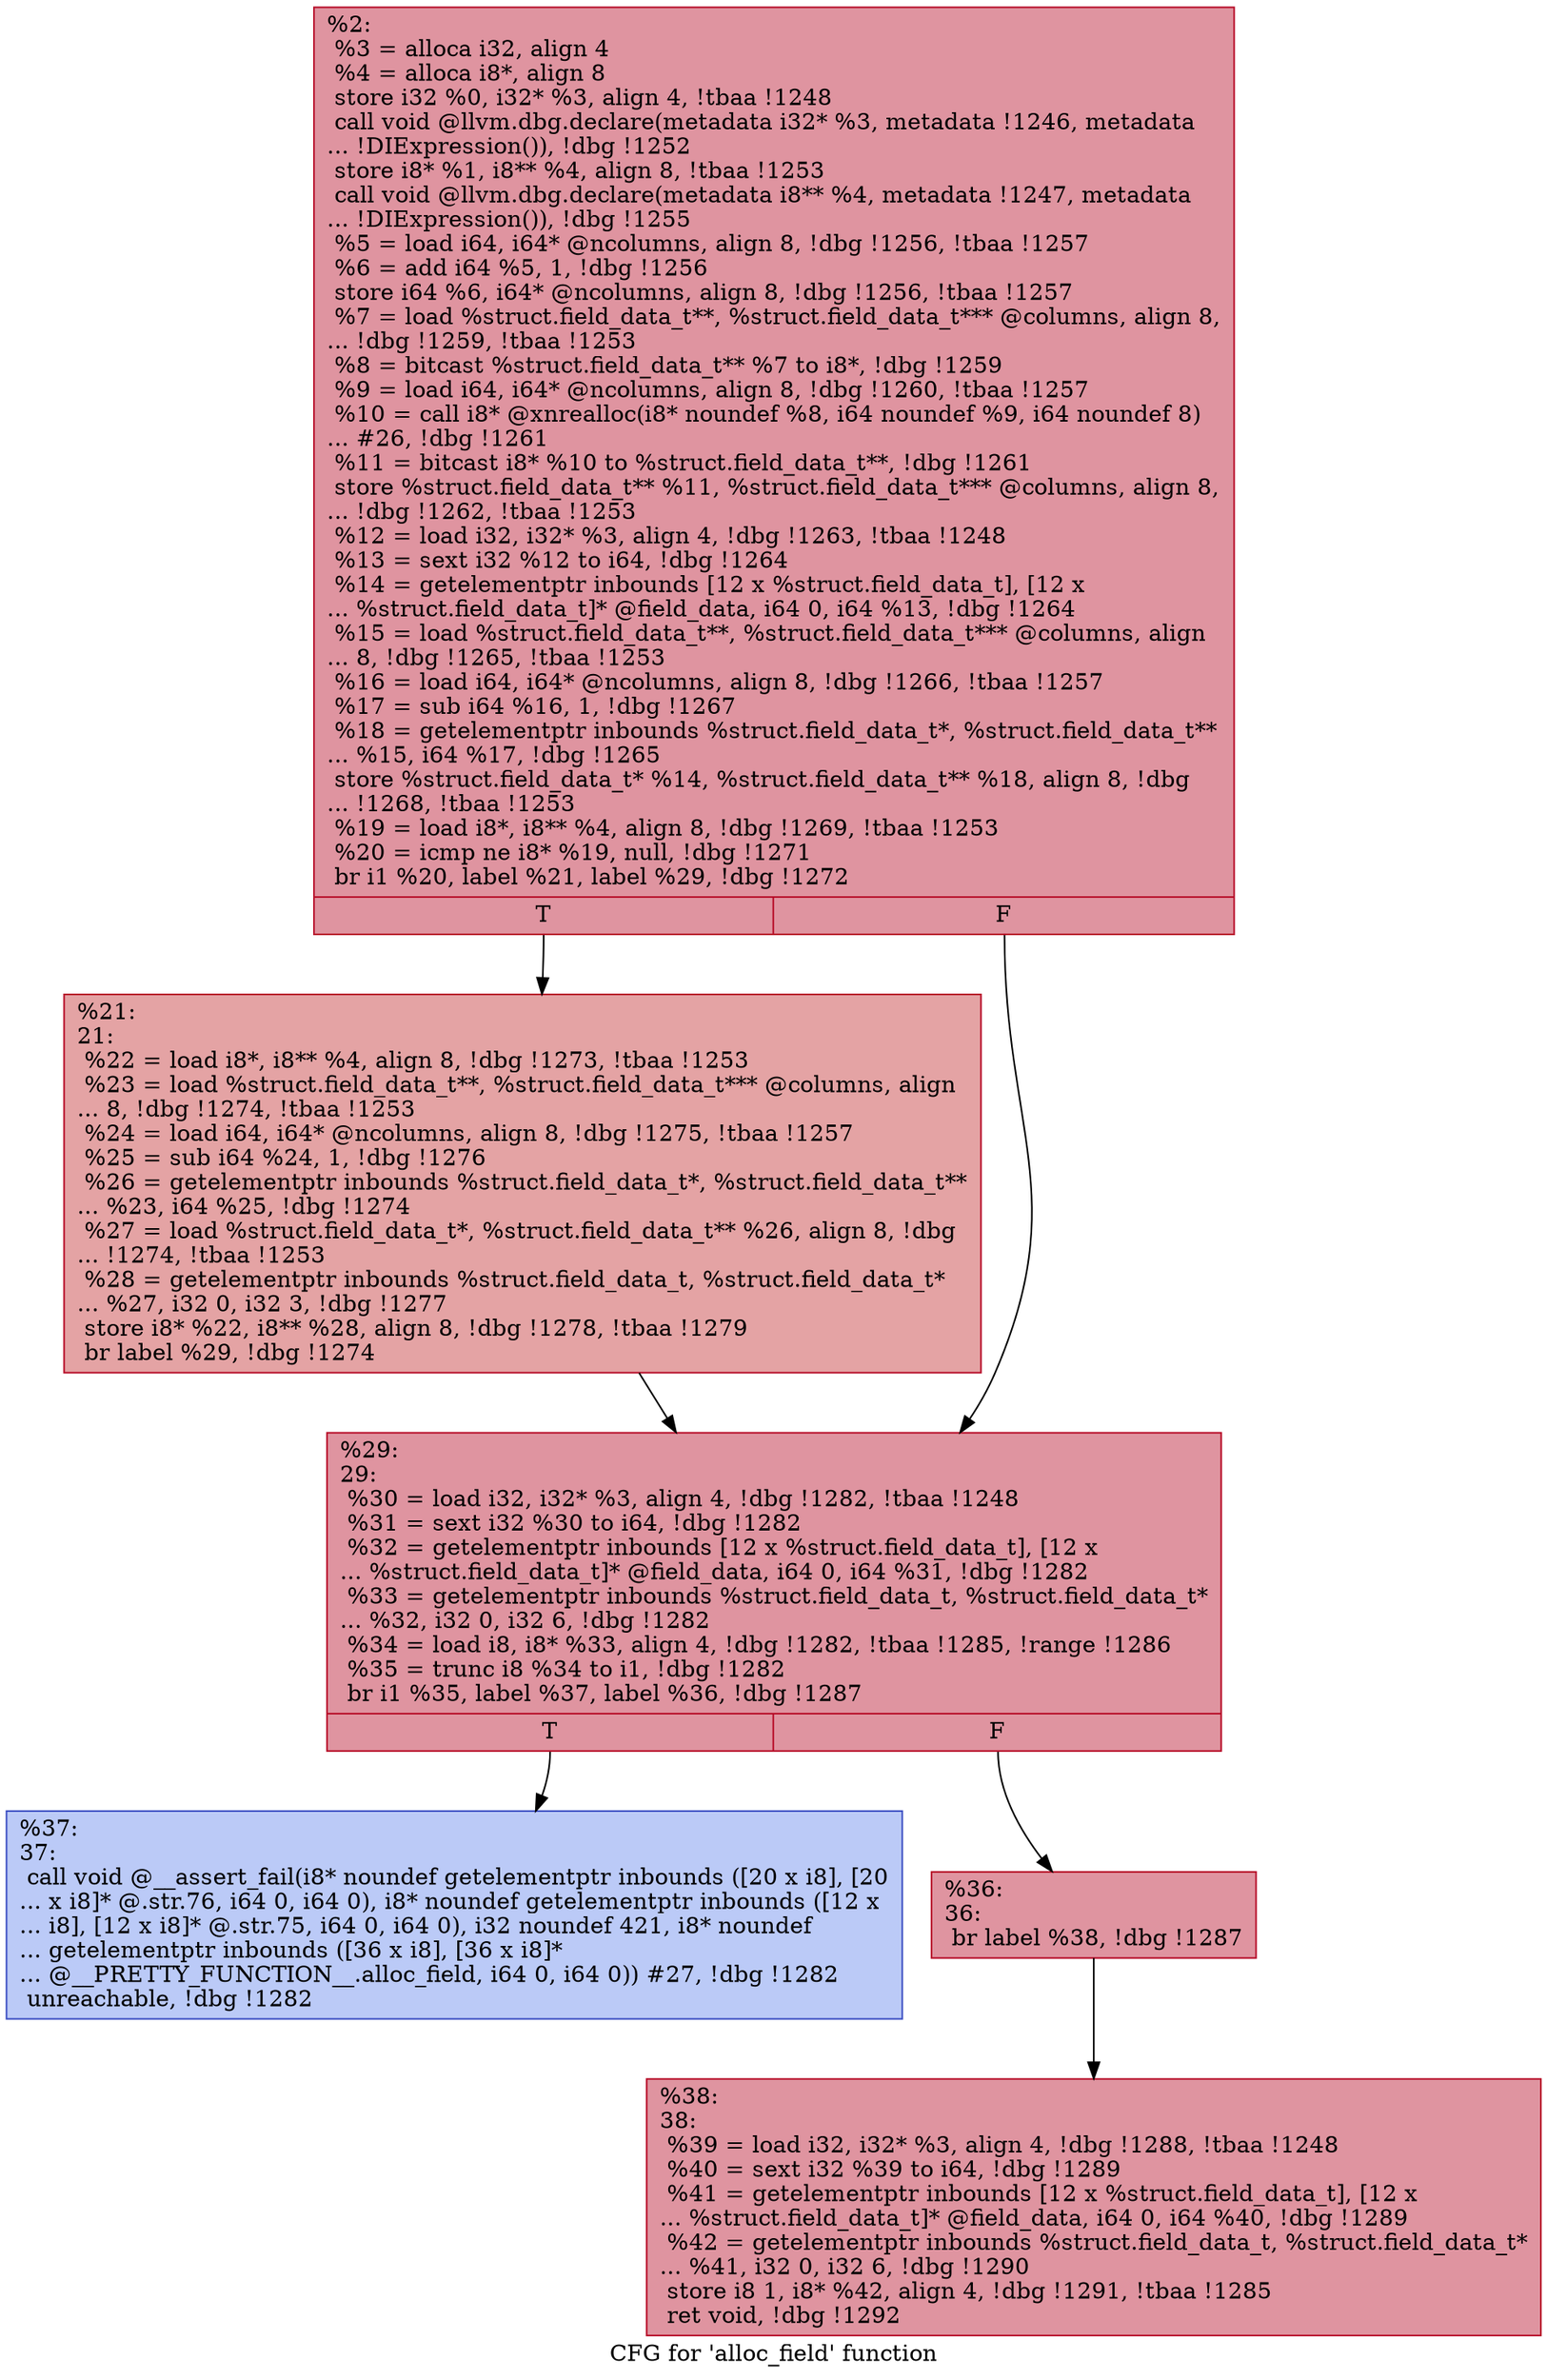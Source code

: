 digraph "CFG for 'alloc_field' function" {
	label="CFG for 'alloc_field' function";

	Node0x1143fb0 [shape=record,color="#b70d28ff", style=filled, fillcolor="#b70d2870",label="{%2:\l  %3 = alloca i32, align 4\l  %4 = alloca i8*, align 8\l  store i32 %0, i32* %3, align 4, !tbaa !1248\l  call void @llvm.dbg.declare(metadata i32* %3, metadata !1246, metadata\l... !DIExpression()), !dbg !1252\l  store i8* %1, i8** %4, align 8, !tbaa !1253\l  call void @llvm.dbg.declare(metadata i8** %4, metadata !1247, metadata\l... !DIExpression()), !dbg !1255\l  %5 = load i64, i64* @ncolumns, align 8, !dbg !1256, !tbaa !1257\l  %6 = add i64 %5, 1, !dbg !1256\l  store i64 %6, i64* @ncolumns, align 8, !dbg !1256, !tbaa !1257\l  %7 = load %struct.field_data_t**, %struct.field_data_t*** @columns, align 8,\l... !dbg !1259, !tbaa !1253\l  %8 = bitcast %struct.field_data_t** %7 to i8*, !dbg !1259\l  %9 = load i64, i64* @ncolumns, align 8, !dbg !1260, !tbaa !1257\l  %10 = call i8* @xnrealloc(i8* noundef %8, i64 noundef %9, i64 noundef 8)\l... #26, !dbg !1261\l  %11 = bitcast i8* %10 to %struct.field_data_t**, !dbg !1261\l  store %struct.field_data_t** %11, %struct.field_data_t*** @columns, align 8,\l... !dbg !1262, !tbaa !1253\l  %12 = load i32, i32* %3, align 4, !dbg !1263, !tbaa !1248\l  %13 = sext i32 %12 to i64, !dbg !1264\l  %14 = getelementptr inbounds [12 x %struct.field_data_t], [12 x\l... %struct.field_data_t]* @field_data, i64 0, i64 %13, !dbg !1264\l  %15 = load %struct.field_data_t**, %struct.field_data_t*** @columns, align\l... 8, !dbg !1265, !tbaa !1253\l  %16 = load i64, i64* @ncolumns, align 8, !dbg !1266, !tbaa !1257\l  %17 = sub i64 %16, 1, !dbg !1267\l  %18 = getelementptr inbounds %struct.field_data_t*, %struct.field_data_t**\l... %15, i64 %17, !dbg !1265\l  store %struct.field_data_t* %14, %struct.field_data_t** %18, align 8, !dbg\l... !1268, !tbaa !1253\l  %19 = load i8*, i8** %4, align 8, !dbg !1269, !tbaa !1253\l  %20 = icmp ne i8* %19, null, !dbg !1271\l  br i1 %20, label %21, label %29, !dbg !1272\l|{<s0>T|<s1>F}}"];
	Node0x1143fb0:s0 -> Node0x1148430;
	Node0x1143fb0:s1 -> Node0x1148480;
	Node0x1148430 [shape=record,color="#b70d28ff", style=filled, fillcolor="#c32e3170",label="{%21:\l21:                                               \l  %22 = load i8*, i8** %4, align 8, !dbg !1273, !tbaa !1253\l  %23 = load %struct.field_data_t**, %struct.field_data_t*** @columns, align\l... 8, !dbg !1274, !tbaa !1253\l  %24 = load i64, i64* @ncolumns, align 8, !dbg !1275, !tbaa !1257\l  %25 = sub i64 %24, 1, !dbg !1276\l  %26 = getelementptr inbounds %struct.field_data_t*, %struct.field_data_t**\l... %23, i64 %25, !dbg !1274\l  %27 = load %struct.field_data_t*, %struct.field_data_t** %26, align 8, !dbg\l... !1274, !tbaa !1253\l  %28 = getelementptr inbounds %struct.field_data_t, %struct.field_data_t*\l... %27, i32 0, i32 3, !dbg !1277\l  store i8* %22, i8** %28, align 8, !dbg !1278, !tbaa !1279\l  br label %29, !dbg !1274\l}"];
	Node0x1148430 -> Node0x1148480;
	Node0x1148480 [shape=record,color="#b70d28ff", style=filled, fillcolor="#b70d2870",label="{%29:\l29:                                               \l  %30 = load i32, i32* %3, align 4, !dbg !1282, !tbaa !1248\l  %31 = sext i32 %30 to i64, !dbg !1282\l  %32 = getelementptr inbounds [12 x %struct.field_data_t], [12 x\l... %struct.field_data_t]* @field_data, i64 0, i64 %31, !dbg !1282\l  %33 = getelementptr inbounds %struct.field_data_t, %struct.field_data_t*\l... %32, i32 0, i32 6, !dbg !1282\l  %34 = load i8, i8* %33, align 4, !dbg !1282, !tbaa !1285, !range !1286\l  %35 = trunc i8 %34 to i1, !dbg !1282\l  br i1 %35, label %37, label %36, !dbg !1287\l|{<s0>T|<s1>F}}"];
	Node0x1148480:s0 -> Node0x1148520;
	Node0x1148480:s1 -> Node0x11484d0;
	Node0x11484d0 [shape=record,color="#b70d28ff", style=filled, fillcolor="#b70d2870",label="{%36:\l36:                                               \l  br label %38, !dbg !1287\l}"];
	Node0x11484d0 -> Node0x1148570;
	Node0x1148520 [shape=record,color="#3d50c3ff", style=filled, fillcolor="#6687ed70",label="{%37:\l37:                                               \l  call void @__assert_fail(i8* noundef getelementptr inbounds ([20 x i8], [20\l... x i8]* @.str.76, i64 0, i64 0), i8* noundef getelementptr inbounds ([12 x\l... i8], [12 x i8]* @.str.75, i64 0, i64 0), i32 noundef 421, i8* noundef\l... getelementptr inbounds ([36 x i8], [36 x i8]*\l... @__PRETTY_FUNCTION__.alloc_field, i64 0, i64 0)) #27, !dbg !1282\l  unreachable, !dbg !1282\l}"];
	Node0x1148570 [shape=record,color="#b70d28ff", style=filled, fillcolor="#b70d2870",label="{%38:\l38:                                               \l  %39 = load i32, i32* %3, align 4, !dbg !1288, !tbaa !1248\l  %40 = sext i32 %39 to i64, !dbg !1289\l  %41 = getelementptr inbounds [12 x %struct.field_data_t], [12 x\l... %struct.field_data_t]* @field_data, i64 0, i64 %40, !dbg !1289\l  %42 = getelementptr inbounds %struct.field_data_t, %struct.field_data_t*\l... %41, i32 0, i32 6, !dbg !1290\l  store i8 1, i8* %42, align 4, !dbg !1291, !tbaa !1285\l  ret void, !dbg !1292\l}"];
}
